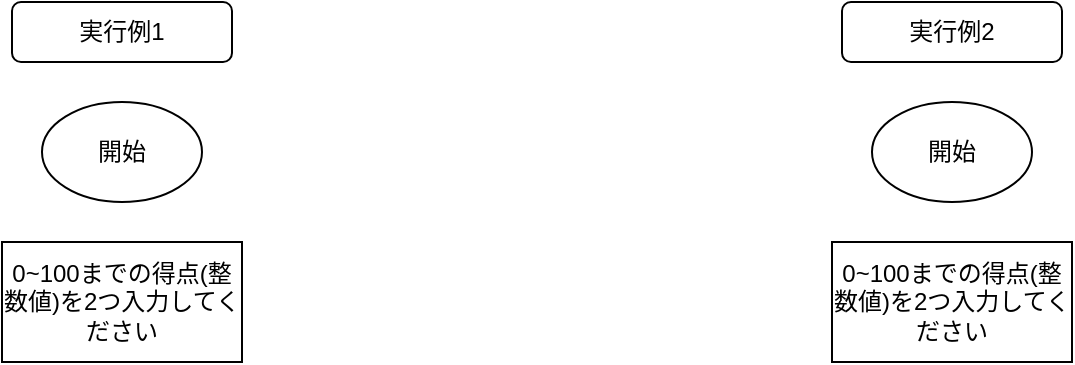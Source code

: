 <mxfile>
    <diagram id="XpMxDR3s19TgNqcgPLXI" name="ページ1">
        <mxGraphModel dx="989" dy="447" grid="1" gridSize="10" guides="1" tooltips="1" connect="1" arrows="1" fold="1" page="1" pageScale="1" pageWidth="827" pageHeight="1169" math="0" shadow="0">
            <root>
                <mxCell id="0"/>
                <mxCell id="1" parent="0"/>
                <mxCell id="2" value="開始" style="ellipse;whiteSpace=wrap;html=1;" vertex="1" parent="1">
                    <mxGeometry x="160" y="70" width="80" height="50" as="geometry"/>
                </mxCell>
                <mxCell id="3" value="実行例1" style="rounded=1;whiteSpace=wrap;html=1;" vertex="1" parent="1">
                    <mxGeometry x="145" y="20" width="110" height="30" as="geometry"/>
                </mxCell>
                <mxCell id="4" value="実行例2" style="rounded=1;whiteSpace=wrap;html=1;" vertex="1" parent="1">
                    <mxGeometry x="560" y="20" width="110" height="30" as="geometry"/>
                </mxCell>
                <mxCell id="5" value="開始" style="ellipse;whiteSpace=wrap;html=1;" vertex="1" parent="1">
                    <mxGeometry x="575" y="70" width="80" height="50" as="geometry"/>
                </mxCell>
                <mxCell id="6" value="0~100までの得点(整数値)を2つ入力してください" style="rounded=0;whiteSpace=wrap;html=1;" vertex="1" parent="1">
                    <mxGeometry x="140" y="140" width="120" height="60" as="geometry"/>
                </mxCell>
                <mxCell id="7" value="0~100までの得点(整数値)を2つ入力してください" style="rounded=0;whiteSpace=wrap;html=1;" vertex="1" parent="1">
                    <mxGeometry x="555" y="140" width="120" height="60" as="geometry"/>
                </mxCell>
            </root>
        </mxGraphModel>
    </diagram>
</mxfile>